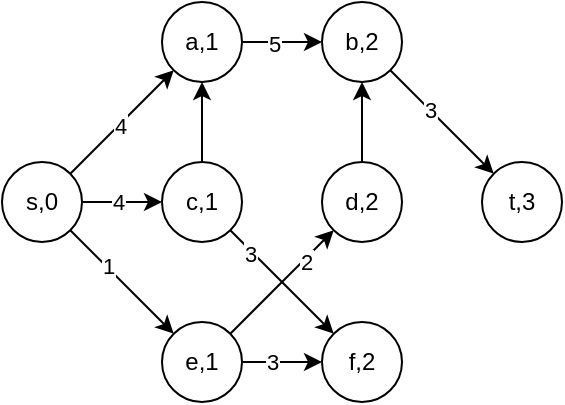 <mxfile version="14.1.8" type="device"><diagram id="n3aAeAjF4Ahfh9AeAIy1" name="第 1 页"><mxGraphModel dx="450" dy="345" grid="1" gridSize="10" guides="1" tooltips="1" connect="1" arrows="1" fold="1" page="1" pageScale="1" pageWidth="827" pageHeight="1169" math="0" shadow="0"><root><mxCell id="0"/><mxCell id="1" parent="0"/><mxCell id="IkHhpHFZgQNd4Zdg-8Fa-8" style="rounded=0;orthogonalLoop=1;jettySize=auto;html=1;exitX=1;exitY=0;exitDx=0;exitDy=0;entryX=0;entryY=1;entryDx=0;entryDy=0;" parent="1" source="IkHhpHFZgQNd4Zdg-8Fa-1" target="IkHhpHFZgQNd4Zdg-8Fa-3" edge="1"><mxGeometry relative="1" as="geometry"/></mxCell><mxCell id="qdxDKpmDD84LNX2Uags9-1" value="4" style="edgeLabel;html=1;align=center;verticalAlign=middle;resizable=0;points=[];" vertex="1" connectable="0" parent="IkHhpHFZgQNd4Zdg-8Fa-8"><mxGeometry x="-0.051" y="-1" relative="1" as="geometry"><mxPoint as="offset"/></mxGeometry></mxCell><mxCell id="IkHhpHFZgQNd4Zdg-8Fa-9" style="edgeStyle=none;rounded=0;orthogonalLoop=1;jettySize=auto;html=1;exitX=1;exitY=1;exitDx=0;exitDy=0;entryX=0;entryY=0;entryDx=0;entryDy=0;" parent="1" source="IkHhpHFZgQNd4Zdg-8Fa-1" target="IkHhpHFZgQNd4Zdg-8Fa-2" edge="1"><mxGeometry relative="1" as="geometry"/></mxCell><mxCell id="qdxDKpmDD84LNX2Uags9-3" value="1" style="edgeLabel;html=1;align=center;verticalAlign=middle;resizable=0;points=[];" vertex="1" connectable="0" parent="IkHhpHFZgQNd4Zdg-8Fa-9"><mxGeometry x="-0.29" y="1" relative="1" as="geometry"><mxPoint as="offset"/></mxGeometry></mxCell><mxCell id="IkHhpHFZgQNd4Zdg-8Fa-21" style="edgeStyle=none;rounded=0;orthogonalLoop=1;jettySize=auto;html=1;exitX=1;exitY=0.5;exitDx=0;exitDy=0;entryX=0;entryY=0.5;entryDx=0;entryDy=0;" parent="1" source="IkHhpHFZgQNd4Zdg-8Fa-1" target="IkHhpHFZgQNd4Zdg-8Fa-18" edge="1"><mxGeometry relative="1" as="geometry"/></mxCell><mxCell id="qdxDKpmDD84LNX2Uags9-2" value="4" style="edgeLabel;html=1;align=center;verticalAlign=middle;resizable=0;points=[];" vertex="1" connectable="0" parent="IkHhpHFZgQNd4Zdg-8Fa-21"><mxGeometry x="-0.119" relative="1" as="geometry"><mxPoint as="offset"/></mxGeometry></mxCell><mxCell id="IkHhpHFZgQNd4Zdg-8Fa-1" value="s,0" style="ellipse;whiteSpace=wrap;html=1;aspect=fixed;" parent="1" vertex="1"><mxGeometry x="200" y="200" width="40" height="40" as="geometry"/></mxCell><mxCell id="IkHhpHFZgQNd4Zdg-8Fa-10" style="edgeStyle=none;rounded=0;orthogonalLoop=1;jettySize=auto;html=1;exitX=1;exitY=0.5;exitDx=0;exitDy=0;entryX=0;entryY=0.5;entryDx=0;entryDy=0;" parent="1" source="IkHhpHFZgQNd4Zdg-8Fa-2" target="IkHhpHFZgQNd4Zdg-8Fa-4" edge="1"><mxGeometry relative="1" as="geometry"/></mxCell><mxCell id="qdxDKpmDD84LNX2Uags9-10" value="3" style="edgeLabel;html=1;align=center;verticalAlign=middle;resizable=0;points=[];" vertex="1" connectable="0" parent="IkHhpHFZgQNd4Zdg-8Fa-10"><mxGeometry x="-0.262" y="3" relative="1" as="geometry"><mxPoint y="3" as="offset"/></mxGeometry></mxCell><mxCell id="IkHhpHFZgQNd4Zdg-8Fa-23" style="edgeStyle=none;rounded=0;orthogonalLoop=1;jettySize=auto;html=1;exitX=1;exitY=0;exitDx=0;exitDy=0;" parent="1" source="IkHhpHFZgQNd4Zdg-8Fa-2" target="IkHhpHFZgQNd4Zdg-8Fa-19" edge="1"><mxGeometry relative="1" as="geometry"/></mxCell><mxCell id="qdxDKpmDD84LNX2Uags9-9" value="2" style="edgeLabel;html=1;align=center;verticalAlign=middle;resizable=0;points=[];" vertex="1" connectable="0" parent="IkHhpHFZgQNd4Zdg-8Fa-23"><mxGeometry x="0.428" y="-1" relative="1" as="geometry"><mxPoint as="offset"/></mxGeometry></mxCell><mxCell id="IkHhpHFZgQNd4Zdg-8Fa-2" value="e,1" style="ellipse;whiteSpace=wrap;html=1;aspect=fixed;" parent="1" vertex="1"><mxGeometry x="280" y="280" width="40" height="40" as="geometry"/></mxCell><mxCell id="IkHhpHFZgQNd4Zdg-8Fa-25" style="edgeStyle=none;rounded=0;orthogonalLoop=1;jettySize=auto;html=1;exitX=1;exitY=0.5;exitDx=0;exitDy=0;entryX=0;entryY=0.5;entryDx=0;entryDy=0;" parent="1" source="IkHhpHFZgQNd4Zdg-8Fa-3" target="IkHhpHFZgQNd4Zdg-8Fa-20" edge="1"><mxGeometry relative="1" as="geometry"/></mxCell><mxCell id="qdxDKpmDD84LNX2Uags9-4" value="5" style="edgeLabel;html=1;align=center;verticalAlign=middle;resizable=0;points=[];" vertex="1" connectable="0" parent="IkHhpHFZgQNd4Zdg-8Fa-25"><mxGeometry x="-0.214" y="-1" relative="1" as="geometry"><mxPoint as="offset"/></mxGeometry></mxCell><mxCell id="IkHhpHFZgQNd4Zdg-8Fa-3" value="a,1" style="ellipse;whiteSpace=wrap;html=1;aspect=fixed;" parent="1" vertex="1"><mxGeometry x="280" y="120" width="40" height="40" as="geometry"/></mxCell><mxCell id="IkHhpHFZgQNd4Zdg-8Fa-4" value="f,2" style="ellipse;whiteSpace=wrap;html=1;aspect=fixed;" parent="1" vertex="1"><mxGeometry x="360" y="280" width="40" height="40" as="geometry"/></mxCell><mxCell id="IkHhpHFZgQNd4Zdg-8Fa-7" value="t,3" style="ellipse;whiteSpace=wrap;html=1;aspect=fixed;" parent="1" vertex="1"><mxGeometry x="440" y="200" width="40" height="40" as="geometry"/></mxCell><mxCell id="IkHhpHFZgQNd4Zdg-8Fa-22" style="edgeStyle=none;rounded=0;orthogonalLoop=1;jettySize=auto;html=1;exitX=1;exitY=1;exitDx=0;exitDy=0;entryX=0;entryY=0;entryDx=0;entryDy=0;" parent="1" source="IkHhpHFZgQNd4Zdg-8Fa-18" target="IkHhpHFZgQNd4Zdg-8Fa-4" edge="1"><mxGeometry relative="1" as="geometry"/></mxCell><mxCell id="qdxDKpmDD84LNX2Uags9-8" value="3" style="edgeLabel;html=1;align=center;verticalAlign=middle;resizable=0;points=[];" vertex="1" connectable="0" parent="IkHhpHFZgQNd4Zdg-8Fa-22"><mxGeometry x="-0.594" y="-1" relative="1" as="geometry"><mxPoint as="offset"/></mxGeometry></mxCell><mxCell id="IkHhpHFZgQNd4Zdg-8Fa-24" style="edgeStyle=none;rounded=0;orthogonalLoop=1;jettySize=auto;html=1;exitX=0.5;exitY=0;exitDx=0;exitDy=0;entryX=0.5;entryY=1;entryDx=0;entryDy=0;" parent="1" source="IkHhpHFZgQNd4Zdg-8Fa-18" target="IkHhpHFZgQNd4Zdg-8Fa-3" edge="1"><mxGeometry relative="1" as="geometry"/></mxCell><mxCell id="IkHhpHFZgQNd4Zdg-8Fa-18" value="c,1" style="ellipse;whiteSpace=wrap;html=1;aspect=fixed;" parent="1" vertex="1"><mxGeometry x="280" y="200" width="40" height="40" as="geometry"/></mxCell><mxCell id="IkHhpHFZgQNd4Zdg-8Fa-26" style="edgeStyle=none;rounded=0;orthogonalLoop=1;jettySize=auto;html=1;exitX=0.5;exitY=0;exitDx=0;exitDy=0;entryX=0.5;entryY=1;entryDx=0;entryDy=0;" parent="1" source="IkHhpHFZgQNd4Zdg-8Fa-19" target="IkHhpHFZgQNd4Zdg-8Fa-20" edge="1"><mxGeometry relative="1" as="geometry"/></mxCell><mxCell id="IkHhpHFZgQNd4Zdg-8Fa-19" value="d,2" style="ellipse;whiteSpace=wrap;html=1;aspect=fixed;" parent="1" vertex="1"><mxGeometry x="360" y="200" width="40" height="40" as="geometry"/></mxCell><mxCell id="IkHhpHFZgQNd4Zdg-8Fa-29" style="edgeStyle=none;rounded=0;orthogonalLoop=1;jettySize=auto;html=1;exitX=1;exitY=1;exitDx=0;exitDy=0;entryX=0;entryY=0;entryDx=0;entryDy=0;" parent="1" source="IkHhpHFZgQNd4Zdg-8Fa-20" target="IkHhpHFZgQNd4Zdg-8Fa-7" edge="1"><mxGeometry relative="1" as="geometry"/></mxCell><mxCell id="qdxDKpmDD84LNX2Uags9-5" value="3" style="edgeLabel;html=1;align=center;verticalAlign=middle;resizable=0;points=[];" vertex="1" connectable="0" parent="IkHhpHFZgQNd4Zdg-8Fa-29"><mxGeometry x="-0.244" relative="1" as="geometry"><mxPoint as="offset"/></mxGeometry></mxCell><mxCell id="IkHhpHFZgQNd4Zdg-8Fa-20" value="b,2" style="ellipse;whiteSpace=wrap;html=1;aspect=fixed;" parent="1" vertex="1"><mxGeometry x="360" y="120" width="40" height="40" as="geometry"/></mxCell></root></mxGraphModel></diagram></mxfile>